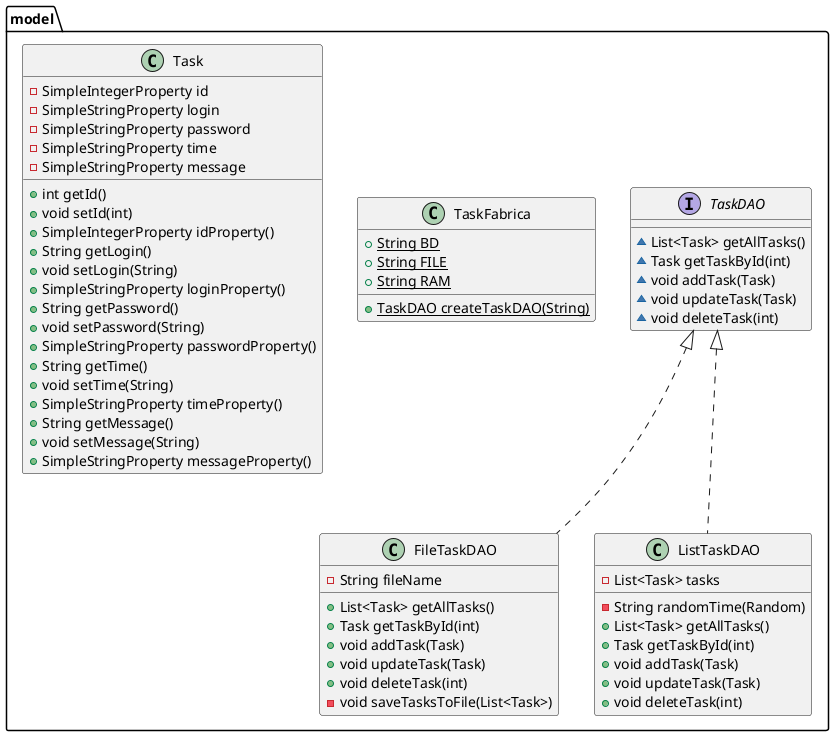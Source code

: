 @startuml
interface model.TaskDAO {
~ List<Task> getAllTasks()
~ Task getTaskById(int)
~ void addTask(Task)
~ void updateTask(Task)
~ void deleteTask(int)
}

class model.TaskFabrica {
+ {static} String BD
+ {static} String FILE
+ {static} String RAM
+ {static} TaskDAO createTaskDAO(String)
}


class model.FileTaskDAO {
- String fileName
+ List<Task> getAllTasks()
+ Task getTaskById(int)
+ void addTask(Task)
+ void updateTask(Task)
+ void deleteTask(int)
- void saveTasksToFile(List<Task>)
}


class model.Task {
- SimpleIntegerProperty id
- SimpleStringProperty login
- SimpleStringProperty password
- SimpleStringProperty time
- SimpleStringProperty message
+ int getId()
+ void setId(int)
+ SimpleIntegerProperty idProperty()
+ String getLogin()
+ void setLogin(String)
+ SimpleStringProperty loginProperty()
+ String getPassword()
+ void setPassword(String)
+ SimpleStringProperty passwordProperty()
+ String getTime()
+ void setTime(String)
+ SimpleStringProperty timeProperty()
+ String getMessage()
+ void setMessage(String)
+ SimpleStringProperty messageProperty()
}


class model.ListTaskDAO {
- List<Task> tasks
- String randomTime(Random)
+ List<Task> getAllTasks()
+ Task getTaskById(int)
+ void addTask(Task)
+ void updateTask(Task)
+ void deleteTask(int)
}




model.TaskDAO <|.. model.FileTaskDAO
model.TaskDAO <|.. model.ListTaskDAO
@enduml